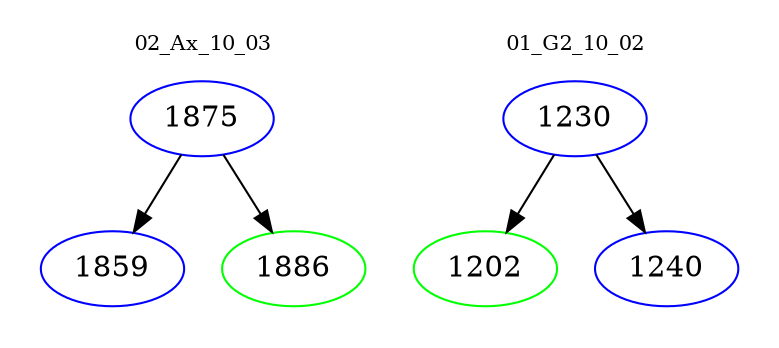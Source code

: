digraph{
subgraph cluster_0 {
color = white
label = "02_Ax_10_03";
fontsize=10;
T0_1875 [label="1875", color="blue"]
T0_1875 -> T0_1859 [color="black"]
T0_1859 [label="1859", color="blue"]
T0_1875 -> T0_1886 [color="black"]
T0_1886 [label="1886", color="green"]
}
subgraph cluster_1 {
color = white
label = "01_G2_10_02";
fontsize=10;
T1_1230 [label="1230", color="blue"]
T1_1230 -> T1_1202 [color="black"]
T1_1202 [label="1202", color="green"]
T1_1230 -> T1_1240 [color="black"]
T1_1240 [label="1240", color="blue"]
}
}
